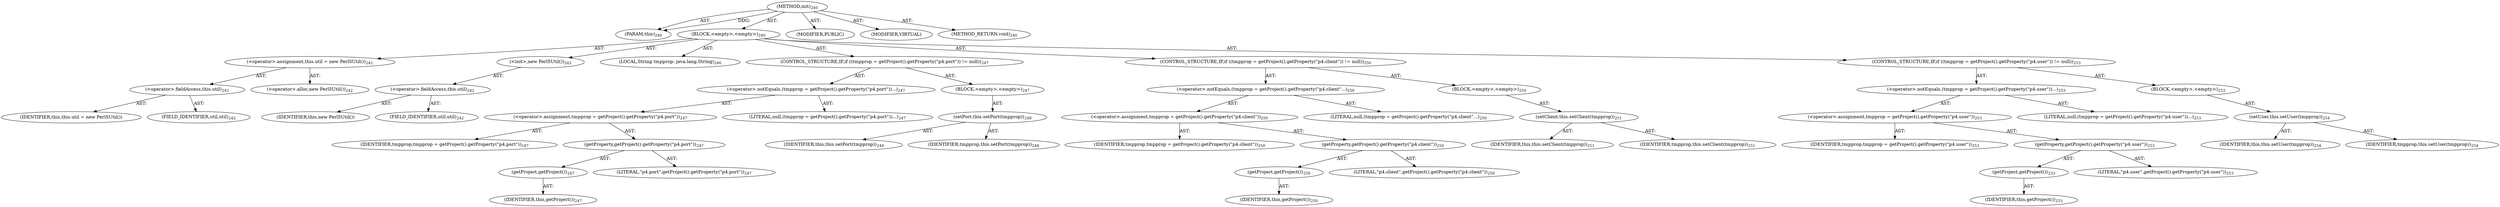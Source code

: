 digraph "init" {  
"111669149707" [label = <(METHOD,init)<SUB>240</SUB>> ]
"115964117000" [label = <(PARAM,this)<SUB>240</SUB>> ]
"25769803787" [label = <(BLOCK,&lt;empty&gt;,&lt;empty&gt;)<SUB>240</SUB>> ]
"30064771095" [label = <(&lt;operator&gt;.assignment,this.util = new Perl5Util())<SUB>242</SUB>> ]
"30064771096" [label = <(&lt;operator&gt;.fieldAccess,this.util)<SUB>242</SUB>> ]
"68719476768" [label = <(IDENTIFIER,this,this.util = new Perl5Util())> ]
"55834574859" [label = <(FIELD_IDENTIFIER,util,util)<SUB>242</SUB>> ]
"30064771097" [label = <(&lt;operator&gt;.alloc,new Perl5Util())<SUB>242</SUB>> ]
"30064771098" [label = <(&lt;init&gt;,new Perl5Util())<SUB>242</SUB>> ]
"30064771099" [label = <(&lt;operator&gt;.fieldAccess,this.util)<SUB>242</SUB>> ]
"68719476769" [label = <(IDENTIFIER,this,new Perl5Util())> ]
"55834574860" [label = <(FIELD_IDENTIFIER,util,util)<SUB>242</SUB>> ]
"94489280512" [label = <(LOCAL,String tmpprop: java.lang.String)<SUB>246</SUB>> ]
"47244640256" [label = <(CONTROL_STRUCTURE,IF,if ((tmpprop = getProject().getProperty(&quot;p4.port&quot;)) != null))<SUB>247</SUB>> ]
"30064771100" [label = <(&lt;operator&gt;.notEquals,(tmpprop = getProject().getProperty(&quot;p4.port&quot;))...)<SUB>247</SUB>> ]
"30064771101" [label = <(&lt;operator&gt;.assignment,tmpprop = getProject().getProperty(&quot;p4.port&quot;))<SUB>247</SUB>> ]
"68719476770" [label = <(IDENTIFIER,tmpprop,tmpprop = getProject().getProperty(&quot;p4.port&quot;))<SUB>247</SUB>> ]
"30064771102" [label = <(getProperty,getProject().getProperty(&quot;p4.port&quot;))<SUB>247</SUB>> ]
"30064771103" [label = <(getProject,getProject())<SUB>247</SUB>> ]
"68719476744" [label = <(IDENTIFIER,this,getProject())<SUB>247</SUB>> ]
"90194313219" [label = <(LITERAL,&quot;p4.port&quot;,getProject().getProperty(&quot;p4.port&quot;))<SUB>247</SUB>> ]
"90194313220" [label = <(LITERAL,null,(tmpprop = getProject().getProperty(&quot;p4.port&quot;))...)<SUB>247</SUB>> ]
"25769803788" [label = <(BLOCK,&lt;empty&gt;,&lt;empty&gt;)<SUB>247</SUB>> ]
"30064771104" [label = <(setPort,this.setPort(tmpprop))<SUB>248</SUB>> ]
"68719476745" [label = <(IDENTIFIER,this,this.setPort(tmpprop))<SUB>248</SUB>> ]
"68719476771" [label = <(IDENTIFIER,tmpprop,this.setPort(tmpprop))<SUB>248</SUB>> ]
"47244640257" [label = <(CONTROL_STRUCTURE,IF,if ((tmpprop = getProject().getProperty(&quot;p4.client&quot;)) != null))<SUB>250</SUB>> ]
"30064771105" [label = <(&lt;operator&gt;.notEquals,(tmpprop = getProject().getProperty(&quot;p4.client&quot;...)<SUB>250</SUB>> ]
"30064771106" [label = <(&lt;operator&gt;.assignment,tmpprop = getProject().getProperty(&quot;p4.client&quot;))<SUB>250</SUB>> ]
"68719476772" [label = <(IDENTIFIER,tmpprop,tmpprop = getProject().getProperty(&quot;p4.client&quot;))<SUB>250</SUB>> ]
"30064771107" [label = <(getProperty,getProject().getProperty(&quot;p4.client&quot;))<SUB>250</SUB>> ]
"30064771108" [label = <(getProject,getProject())<SUB>250</SUB>> ]
"68719476746" [label = <(IDENTIFIER,this,getProject())<SUB>250</SUB>> ]
"90194313221" [label = <(LITERAL,&quot;p4.client&quot;,getProject().getProperty(&quot;p4.client&quot;))<SUB>250</SUB>> ]
"90194313222" [label = <(LITERAL,null,(tmpprop = getProject().getProperty(&quot;p4.client&quot;...)<SUB>250</SUB>> ]
"25769803789" [label = <(BLOCK,&lt;empty&gt;,&lt;empty&gt;)<SUB>250</SUB>> ]
"30064771109" [label = <(setClient,this.setClient(tmpprop))<SUB>251</SUB>> ]
"68719476747" [label = <(IDENTIFIER,this,this.setClient(tmpprop))<SUB>251</SUB>> ]
"68719476773" [label = <(IDENTIFIER,tmpprop,this.setClient(tmpprop))<SUB>251</SUB>> ]
"47244640258" [label = <(CONTROL_STRUCTURE,IF,if ((tmpprop = getProject().getProperty(&quot;p4.user&quot;)) != null))<SUB>253</SUB>> ]
"30064771110" [label = <(&lt;operator&gt;.notEquals,(tmpprop = getProject().getProperty(&quot;p4.user&quot;))...)<SUB>253</SUB>> ]
"30064771111" [label = <(&lt;operator&gt;.assignment,tmpprop = getProject().getProperty(&quot;p4.user&quot;))<SUB>253</SUB>> ]
"68719476774" [label = <(IDENTIFIER,tmpprop,tmpprop = getProject().getProperty(&quot;p4.user&quot;))<SUB>253</SUB>> ]
"30064771112" [label = <(getProperty,getProject().getProperty(&quot;p4.user&quot;))<SUB>253</SUB>> ]
"30064771113" [label = <(getProject,getProject())<SUB>253</SUB>> ]
"68719476748" [label = <(IDENTIFIER,this,getProject())<SUB>253</SUB>> ]
"90194313223" [label = <(LITERAL,&quot;p4.user&quot;,getProject().getProperty(&quot;p4.user&quot;))<SUB>253</SUB>> ]
"90194313224" [label = <(LITERAL,null,(tmpprop = getProject().getProperty(&quot;p4.user&quot;))...)<SUB>253</SUB>> ]
"25769803790" [label = <(BLOCK,&lt;empty&gt;,&lt;empty&gt;)<SUB>253</SUB>> ]
"30064771114" [label = <(setUser,this.setUser(tmpprop))<SUB>254</SUB>> ]
"68719476749" [label = <(IDENTIFIER,this,this.setUser(tmpprop))<SUB>254</SUB>> ]
"68719476775" [label = <(IDENTIFIER,tmpprop,this.setUser(tmpprop))<SUB>254</SUB>> ]
"133143986209" [label = <(MODIFIER,PUBLIC)> ]
"133143986210" [label = <(MODIFIER,VIRTUAL)> ]
"128849018891" [label = <(METHOD_RETURN,void)<SUB>240</SUB>> ]
  "111669149707" -> "115964117000"  [ label = "AST: "] 
  "111669149707" -> "25769803787"  [ label = "AST: "] 
  "111669149707" -> "133143986209"  [ label = "AST: "] 
  "111669149707" -> "133143986210"  [ label = "AST: "] 
  "111669149707" -> "128849018891"  [ label = "AST: "] 
  "25769803787" -> "30064771095"  [ label = "AST: "] 
  "25769803787" -> "30064771098"  [ label = "AST: "] 
  "25769803787" -> "94489280512"  [ label = "AST: "] 
  "25769803787" -> "47244640256"  [ label = "AST: "] 
  "25769803787" -> "47244640257"  [ label = "AST: "] 
  "25769803787" -> "47244640258"  [ label = "AST: "] 
  "30064771095" -> "30064771096"  [ label = "AST: "] 
  "30064771095" -> "30064771097"  [ label = "AST: "] 
  "30064771096" -> "68719476768"  [ label = "AST: "] 
  "30064771096" -> "55834574859"  [ label = "AST: "] 
  "30064771098" -> "30064771099"  [ label = "AST: "] 
  "30064771099" -> "68719476769"  [ label = "AST: "] 
  "30064771099" -> "55834574860"  [ label = "AST: "] 
  "47244640256" -> "30064771100"  [ label = "AST: "] 
  "47244640256" -> "25769803788"  [ label = "AST: "] 
  "30064771100" -> "30064771101"  [ label = "AST: "] 
  "30064771100" -> "90194313220"  [ label = "AST: "] 
  "30064771101" -> "68719476770"  [ label = "AST: "] 
  "30064771101" -> "30064771102"  [ label = "AST: "] 
  "30064771102" -> "30064771103"  [ label = "AST: "] 
  "30064771102" -> "90194313219"  [ label = "AST: "] 
  "30064771103" -> "68719476744"  [ label = "AST: "] 
  "25769803788" -> "30064771104"  [ label = "AST: "] 
  "30064771104" -> "68719476745"  [ label = "AST: "] 
  "30064771104" -> "68719476771"  [ label = "AST: "] 
  "47244640257" -> "30064771105"  [ label = "AST: "] 
  "47244640257" -> "25769803789"  [ label = "AST: "] 
  "30064771105" -> "30064771106"  [ label = "AST: "] 
  "30064771105" -> "90194313222"  [ label = "AST: "] 
  "30064771106" -> "68719476772"  [ label = "AST: "] 
  "30064771106" -> "30064771107"  [ label = "AST: "] 
  "30064771107" -> "30064771108"  [ label = "AST: "] 
  "30064771107" -> "90194313221"  [ label = "AST: "] 
  "30064771108" -> "68719476746"  [ label = "AST: "] 
  "25769803789" -> "30064771109"  [ label = "AST: "] 
  "30064771109" -> "68719476747"  [ label = "AST: "] 
  "30064771109" -> "68719476773"  [ label = "AST: "] 
  "47244640258" -> "30064771110"  [ label = "AST: "] 
  "47244640258" -> "25769803790"  [ label = "AST: "] 
  "30064771110" -> "30064771111"  [ label = "AST: "] 
  "30064771110" -> "90194313224"  [ label = "AST: "] 
  "30064771111" -> "68719476774"  [ label = "AST: "] 
  "30064771111" -> "30064771112"  [ label = "AST: "] 
  "30064771112" -> "30064771113"  [ label = "AST: "] 
  "30064771112" -> "90194313223"  [ label = "AST: "] 
  "30064771113" -> "68719476748"  [ label = "AST: "] 
  "25769803790" -> "30064771114"  [ label = "AST: "] 
  "30064771114" -> "68719476749"  [ label = "AST: "] 
  "30064771114" -> "68719476775"  [ label = "AST: "] 
  "111669149707" -> "115964117000"  [ label = "DDG: "] 
}
